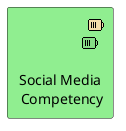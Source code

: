 {
  "sha1": "k2dfju0xw2vni6dcikoy96kjif5i1t4",
  "insertion": {
    "when": "2024-06-03T18:59:32.509Z",
    "url": "https://forum.plantuml.net/15788/where-can-i-find-the-archimate-sprites?show=15788",
    "user": "plantuml@gmail.com"
  }
}
@startuml
skinparam Shadowing false
sprite strategy-resource [16x16/16] {
0000000000000000
0000000000000000
0FFFFFFFFFFFF000
F222222222222F00
F222222222222F00
F22F2F2F22222FF0
F22F2F2F22222F2F
F22F2F2F22222F2F
F22F2F2F22222F2F
F22F2F2F22222F2F
F22F2F2F22222FF0
F222222222222F00
F222222222222F00
0FFFFFFFFFFFF000
0000000000000000
0000000000000000
}
!include <archimate/Archimate>
archimate #LightGreen "                 <$strategy-resource>\n\nSocial Media\n Competency" as SMC <<strategy-resource>>
@enduml
